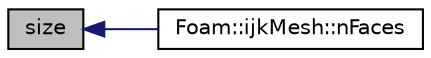 digraph "size"
{
  bgcolor="transparent";
  edge [fontname="Helvetica",fontsize="10",labelfontname="Helvetica",labelfontsize="10"];
  node [fontname="Helvetica",fontsize="10",shape=record];
  rankdir="LR";
  Node1 [label="size",height=0.2,width=0.4,color="black", fillcolor="grey75", style="filled" fontcolor="black"];
  Node1 -> Node2 [dir="back",color="midnightblue",fontsize="10",style="solid",fontname="Helvetica"];
  Node2 [label="Foam::ijkMesh::nFaces",height=0.2,width=0.4,color="black",URL="$classFoam_1_1ijkMesh.html#ae1fbe690fc3c47739168a97f79907217",tooltip="The total number of mesh faces in the i-j-k mesh. "];
}
